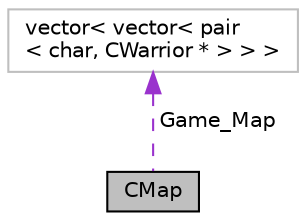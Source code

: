 digraph "CMap"
{
  edge [fontname="Helvetica",fontsize="10",labelfontname="Helvetica",labelfontsize="10"];
  node [fontname="Helvetica",fontsize="10",shape=record];
  Node1 [label="CMap",height=0.2,width=0.4,color="black", fillcolor="grey75", style="filled", fontcolor="black"];
  Node2 -> Node1 [dir="back",color="darkorchid3",fontsize="10",style="dashed",label=" Game_Map" ,fontname="Helvetica"];
  Node2 [label="vector\< vector\< pair\l\< char, CWarrior * \> \> \>",height=0.2,width=0.4,color="grey75", fillcolor="white", style="filled"];
}

